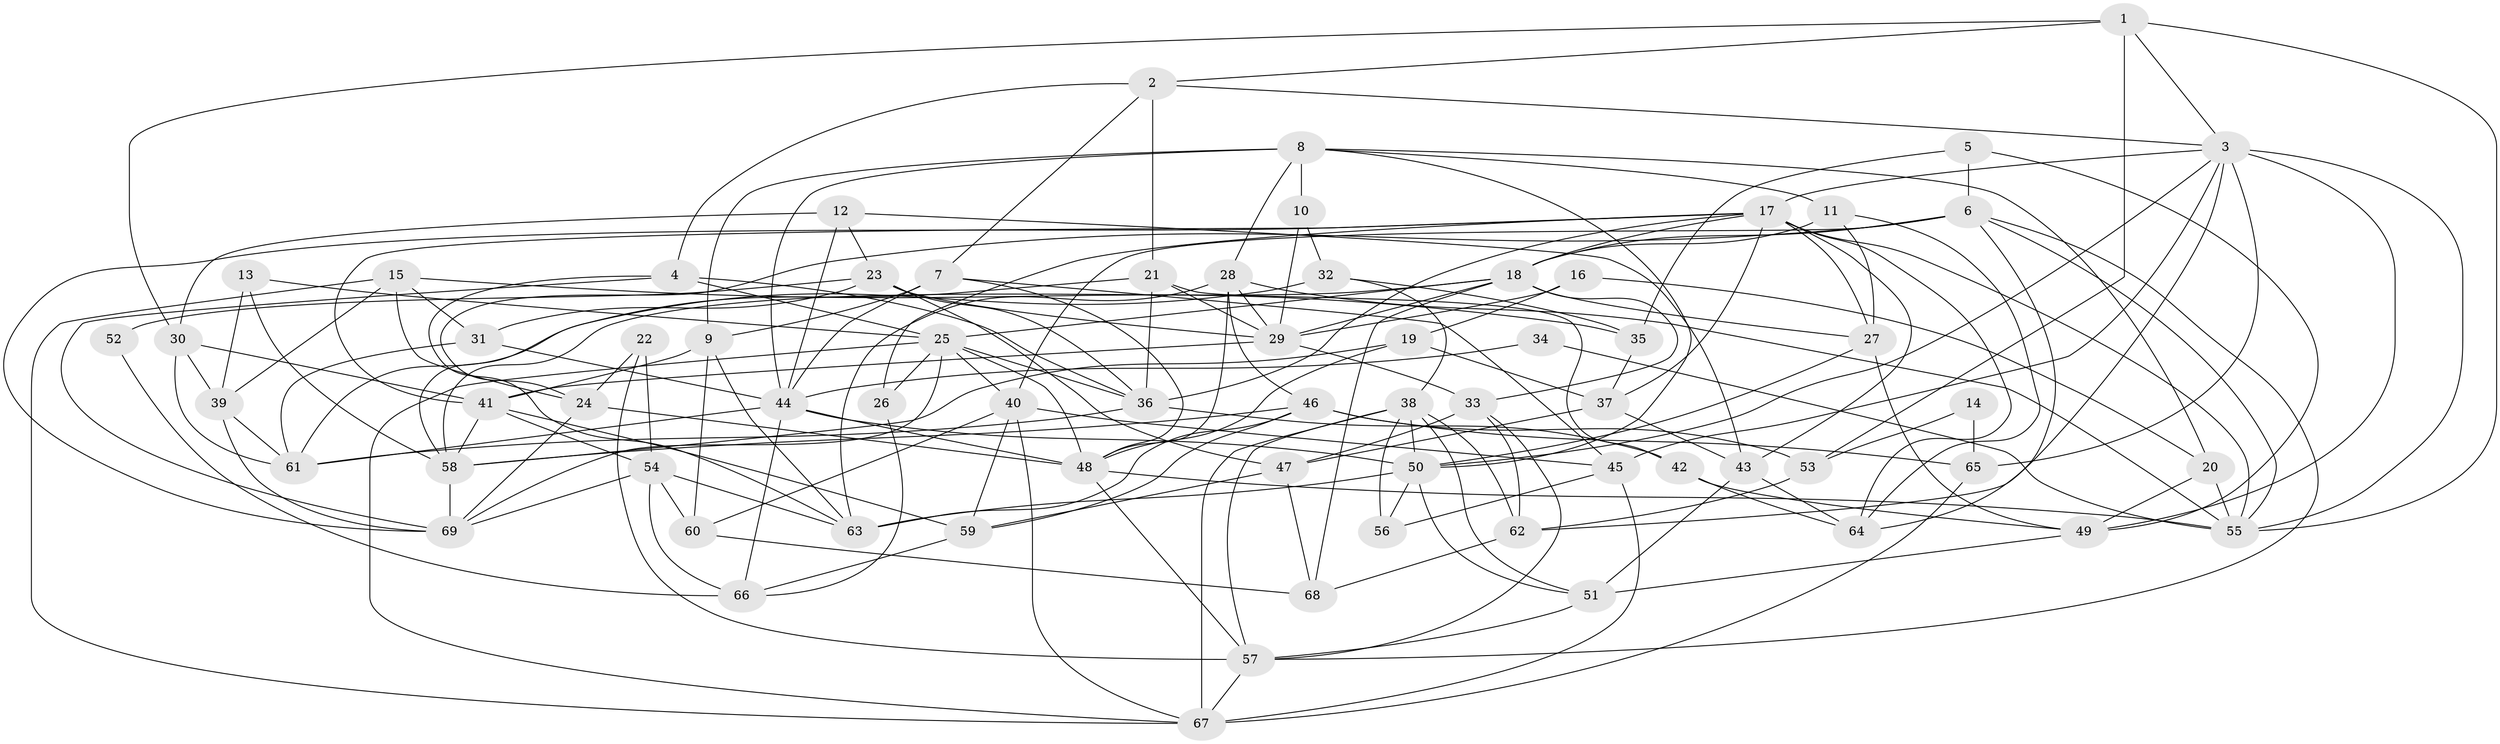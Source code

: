 // original degree distribution, {5: 0.1897810218978102, 2: 0.10948905109489052, 6: 0.11678832116788321, 4: 0.26277372262773724, 3: 0.291970802919708, 7: 0.029197080291970802}
// Generated by graph-tools (version 1.1) at 2025/02/03/09/25 03:02:10]
// undirected, 69 vertices, 185 edges
graph export_dot {
graph [start="1"]
  node [color=gray90,style=filled];
  1;
  2;
  3;
  4;
  5;
  6;
  7;
  8;
  9;
  10;
  11;
  12;
  13;
  14;
  15;
  16;
  17;
  18;
  19;
  20;
  21;
  22;
  23;
  24;
  25;
  26;
  27;
  28;
  29;
  30;
  31;
  32;
  33;
  34;
  35;
  36;
  37;
  38;
  39;
  40;
  41;
  42;
  43;
  44;
  45;
  46;
  47;
  48;
  49;
  50;
  51;
  52;
  53;
  54;
  55;
  56;
  57;
  58;
  59;
  60;
  61;
  62;
  63;
  64;
  65;
  66;
  67;
  68;
  69;
  1 -- 2 [weight=1.0];
  1 -- 3 [weight=1.0];
  1 -- 30 [weight=1.0];
  1 -- 53 [weight=1.0];
  1 -- 55 [weight=1.0];
  2 -- 3 [weight=1.0];
  2 -- 4 [weight=1.0];
  2 -- 7 [weight=1.0];
  2 -- 21 [weight=1.0];
  3 -- 17 [weight=1.0];
  3 -- 45 [weight=1.0];
  3 -- 49 [weight=1.0];
  3 -- 50 [weight=1.0];
  3 -- 55 [weight=1.0];
  3 -- 62 [weight=1.0];
  3 -- 65 [weight=1.0];
  4 -- 25 [weight=1.0];
  4 -- 36 [weight=1.0];
  4 -- 63 [weight=1.0];
  4 -- 69 [weight=1.0];
  5 -- 6 [weight=1.0];
  5 -- 35 [weight=1.0];
  5 -- 49 [weight=1.0];
  6 -- 18 [weight=1.0];
  6 -- 24 [weight=1.0];
  6 -- 40 [weight=1.0];
  6 -- 55 [weight=1.0];
  6 -- 57 [weight=1.0];
  6 -- 64 [weight=1.0];
  7 -- 9 [weight=1.0];
  7 -- 44 [weight=1.0];
  7 -- 45 [weight=1.0];
  7 -- 48 [weight=1.0];
  8 -- 9 [weight=2.0];
  8 -- 10 [weight=1.0];
  8 -- 11 [weight=2.0];
  8 -- 20 [weight=1.0];
  8 -- 28 [weight=1.0];
  8 -- 44 [weight=1.0];
  8 -- 50 [weight=1.0];
  9 -- 41 [weight=1.0];
  9 -- 60 [weight=1.0];
  9 -- 63 [weight=1.0];
  10 -- 29 [weight=1.0];
  10 -- 32 [weight=1.0];
  11 -- 18 [weight=1.0];
  11 -- 27 [weight=1.0];
  11 -- 64 [weight=1.0];
  12 -- 23 [weight=1.0];
  12 -- 30 [weight=1.0];
  12 -- 43 [weight=1.0];
  12 -- 44 [weight=1.0];
  13 -- 25 [weight=1.0];
  13 -- 39 [weight=1.0];
  13 -- 58 [weight=1.0];
  14 -- 53 [weight=1.0];
  14 -- 65 [weight=2.0];
  15 -- 24 [weight=1.0];
  15 -- 31 [weight=1.0];
  15 -- 35 [weight=1.0];
  15 -- 39 [weight=1.0];
  15 -- 67 [weight=1.0];
  16 -- 19 [weight=1.0];
  16 -- 20 [weight=1.0];
  16 -- 29 [weight=1.0];
  17 -- 18 [weight=1.0];
  17 -- 26 [weight=1.0];
  17 -- 27 [weight=1.0];
  17 -- 36 [weight=1.0];
  17 -- 37 [weight=1.0];
  17 -- 41 [weight=1.0];
  17 -- 43 [weight=1.0];
  17 -- 55 [weight=1.0];
  17 -- 64 [weight=1.0];
  17 -- 69 [weight=1.0];
  18 -- 25 [weight=1.0];
  18 -- 27 [weight=1.0];
  18 -- 29 [weight=1.0];
  18 -- 33 [weight=1.0];
  18 -- 58 [weight=1.0];
  18 -- 68 [weight=1.0];
  19 -- 37 [weight=1.0];
  19 -- 48 [weight=1.0];
  19 -- 58 [weight=1.0];
  20 -- 49 [weight=1.0];
  20 -- 55 [weight=1.0];
  21 -- 29 [weight=1.0];
  21 -- 36 [weight=1.0];
  21 -- 42 [weight=1.0];
  21 -- 58 [weight=1.0];
  22 -- 24 [weight=1.0];
  22 -- 54 [weight=1.0];
  22 -- 57 [weight=1.0];
  23 -- 29 [weight=1.0];
  23 -- 31 [weight=1.0];
  23 -- 36 [weight=1.0];
  23 -- 47 [weight=2.0];
  23 -- 52 [weight=3.0];
  24 -- 48 [weight=1.0];
  24 -- 69 [weight=2.0];
  25 -- 26 [weight=1.0];
  25 -- 36 [weight=1.0];
  25 -- 40 [weight=1.0];
  25 -- 48 [weight=1.0];
  25 -- 67 [weight=1.0];
  25 -- 69 [weight=1.0];
  26 -- 66 [weight=1.0];
  27 -- 49 [weight=1.0];
  27 -- 50 [weight=1.0];
  28 -- 29 [weight=1.0];
  28 -- 46 [weight=1.0];
  28 -- 48 [weight=1.0];
  28 -- 55 [weight=1.0];
  28 -- 63 [weight=1.0];
  29 -- 33 [weight=1.0];
  29 -- 41 [weight=1.0];
  30 -- 39 [weight=1.0];
  30 -- 41 [weight=1.0];
  30 -- 61 [weight=1.0];
  31 -- 44 [weight=1.0];
  31 -- 61 [weight=1.0];
  32 -- 35 [weight=1.0];
  32 -- 38 [weight=1.0];
  32 -- 61 [weight=1.0];
  33 -- 47 [weight=1.0];
  33 -- 57 [weight=1.0];
  33 -- 62 [weight=1.0];
  34 -- 44 [weight=2.0];
  34 -- 55 [weight=1.0];
  35 -- 37 [weight=1.0];
  36 -- 42 [weight=1.0];
  36 -- 61 [weight=1.0];
  37 -- 43 [weight=1.0];
  37 -- 47 [weight=1.0];
  38 -- 50 [weight=1.0];
  38 -- 51 [weight=1.0];
  38 -- 56 [weight=1.0];
  38 -- 57 [weight=1.0];
  38 -- 62 [weight=1.0];
  38 -- 67 [weight=1.0];
  39 -- 61 [weight=1.0];
  39 -- 69 [weight=2.0];
  40 -- 45 [weight=1.0];
  40 -- 59 [weight=1.0];
  40 -- 60 [weight=1.0];
  40 -- 67 [weight=2.0];
  41 -- 54 [weight=1.0];
  41 -- 58 [weight=1.0];
  41 -- 59 [weight=2.0];
  42 -- 49 [weight=1.0];
  42 -- 64 [weight=1.0];
  43 -- 51 [weight=2.0];
  43 -- 64 [weight=1.0];
  44 -- 48 [weight=1.0];
  44 -- 50 [weight=1.0];
  44 -- 61 [weight=1.0];
  44 -- 66 [weight=1.0];
  45 -- 56 [weight=1.0];
  45 -- 67 [weight=1.0];
  46 -- 53 [weight=1.0];
  46 -- 58 [weight=1.0];
  46 -- 59 [weight=1.0];
  46 -- 63 [weight=2.0];
  46 -- 65 [weight=1.0];
  47 -- 59 [weight=1.0];
  47 -- 68 [weight=1.0];
  48 -- 55 [weight=1.0];
  48 -- 57 [weight=1.0];
  49 -- 51 [weight=1.0];
  50 -- 51 [weight=2.0];
  50 -- 56 [weight=1.0];
  50 -- 63 [weight=1.0];
  51 -- 57 [weight=1.0];
  52 -- 66 [weight=1.0];
  53 -- 62 [weight=1.0];
  54 -- 60 [weight=1.0];
  54 -- 63 [weight=1.0];
  54 -- 66 [weight=1.0];
  54 -- 69 [weight=1.0];
  57 -- 67 [weight=1.0];
  58 -- 69 [weight=1.0];
  59 -- 66 [weight=1.0];
  60 -- 68 [weight=1.0];
  62 -- 68 [weight=1.0];
  65 -- 67 [weight=2.0];
}
